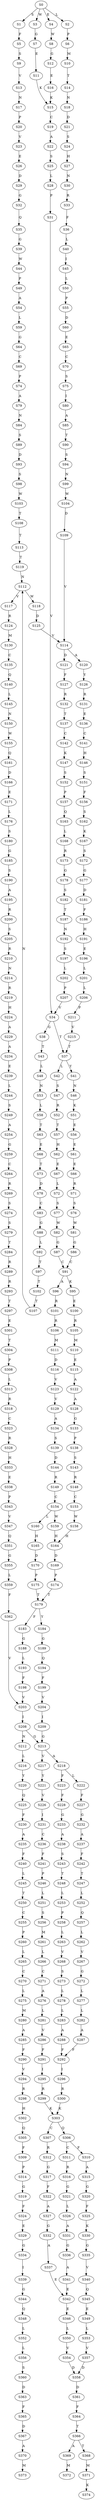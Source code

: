 strict digraph  {
	S0 -> S1 [ label = S ];
	S0 -> S2 [ label = L ];
	S0 -> S3 [ label = W ];
	S0 -> S4 [ label = E ];
	S1 -> S5 [ label = F ];
	S2 -> S6 [ label = P ];
	S3 -> S7 [ label = G ];
	S4 -> S8 [ label = W ];
	S5 -> S9 [ label = S ];
	S6 -> S10 [ label = M ];
	S7 -> S11 [ label = E ];
	S8 -> S12 [ label = G ];
	S9 -> S13 [ label = V ];
	S10 -> S14 [ label = T ];
	S11 -> S15 [ label = K ];
	S12 -> S16 [ label = E ];
	S13 -> S17 [ label = N ];
	S14 -> S18 [ label = N ];
	S15 -> S19 [ label = C ];
	S16 -> S15 [ label = K ];
	S17 -> S20 [ label = P ];
	S18 -> S21 [ label = D ];
	S19 -> S22 [ label = A ];
	S20 -> S23 [ label = V ];
	S21 -> S24 [ label = S ];
	S22 -> S25 [ label = S ];
	S23 -> S26 [ label = E ];
	S24 -> S27 [ label = H ];
	S25 -> S28 [ label = L ];
	S26 -> S29 [ label = D ];
	S27 -> S30 [ label = N ];
	S28 -> S31 [ label = P ];
	S29 -> S32 [ label = G ];
	S30 -> S33 [ label = R ];
	S31 -> S34 [ label = V ];
	S32 -> S35 [ label = Q ];
	S33 -> S36 [ label = F ];
	S34 -> S37 [ label = T ];
	S34 -> S38 [ label = G ];
	S35 -> S39 [ label = G ];
	S36 -> S40 [ label = L ];
	S37 -> S41 [ label = Y ];
	S37 -> S42 [ label = L ];
	S38 -> S43 [ label = T ];
	S39 -> S44 [ label = W ];
	S40 -> S45 [ label = I ];
	S41 -> S46 [ label = N ];
	S42 -> S47 [ label = S ];
	S43 -> S48 [ label = L ];
	S44 -> S49 [ label = P ];
	S45 -> S50 [ label = L ];
	S46 -> S51 [ label = K ];
	S47 -> S52 [ label = R ];
	S48 -> S53 [ label = N ];
	S49 -> S54 [ label = A ];
	S50 -> S55 [ label = P ];
	S51 -> S56 [ label = E ];
	S52 -> S57 [ label = T ];
	S53 -> S58 [ label = L ];
	S54 -> S59 [ label = L ];
	S55 -> S60 [ label = D ];
	S56 -> S61 [ label = E ];
	S57 -> S62 [ label = H ];
	S58 -> S63 [ label = T ];
	S59 -> S64 [ label = G ];
	S60 -> S65 [ label = E ];
	S61 -> S66 [ label = E ];
	S62 -> S67 [ label = E ];
	S63 -> S68 [ label = E ];
	S64 -> S69 [ label = C ];
	S65 -> S70 [ label = C ];
	S66 -> S71 [ label = R ];
	S67 -> S72 [ label = L ];
	S68 -> S73 [ label = T ];
	S69 -> S74 [ label = P ];
	S70 -> S75 [ label = S ];
	S71 -> S76 [ label = S ];
	S72 -> S77 [ label = S ];
	S73 -> S78 [ label = D ];
	S74 -> S79 [ label = A ];
	S75 -> S80 [ label = I ];
	S76 -> S81 [ label = W ];
	S77 -> S82 [ label = W ];
	S78 -> S83 [ label = C ];
	S79 -> S84 [ label = N ];
	S80 -> S85 [ label = A ];
	S81 -> S86 [ label = G ];
	S82 -> S87 [ label = G ];
	S83 -> S88 [ label = G ];
	S84 -> S89 [ label = S ];
	S85 -> S90 [ label = T ];
	S86 -> S91 [ label = C ];
	S87 -> S91 [ label = C ];
	S88 -> S92 [ label = L ];
	S89 -> S93 [ label = D ];
	S90 -> S94 [ label = S ];
	S91 -> S95 [ label = K ];
	S91 -> S96 [ label = A ];
	S92 -> S97 [ label = T ];
	S93 -> S98 [ label = S ];
	S94 -> S99 [ label = N ];
	S95 -> S100 [ label = E ];
	S96 -> S101 [ label = R ];
	S97 -> S102 [ label = T ];
	S98 -> S103 [ label = W ];
	S99 -> S104 [ label = W ];
	S100 -> S105 [ label = R ];
	S101 -> S106 [ label = R ];
	S102 -> S107 [ label = T ];
	S103 -> S108 [ label = T ];
	S104 -> S109 [ label = D ];
	S105 -> S110 [ label = M ];
	S106 -> S111 [ label = M ];
	S107 -> S112 [ label = N ];
	S108 -> S113 [ label = T ];
	S109 -> S114 [ label = V ];
	S110 -> S115 [ label = E ];
	S111 -> S116 [ label = D ];
	S112 -> S117 [ label = V ];
	S112 -> S118 [ label = W ];
	S113 -> S119 [ label = T ];
	S114 -> S120 [ label = A ];
	S114 -> S121 [ label = D ];
	S115 -> S122 [ label = A ];
	S116 -> S123 [ label = V ];
	S117 -> S124 [ label = R ];
	S118 -> S125 [ label = D ];
	S119 -> S112 [ label = N ];
	S120 -> S126 [ label = Y ];
	S121 -> S127 [ label = F ];
	S122 -> S128 [ label = A ];
	S123 -> S129 [ label = V ];
	S124 -> S130 [ label = M ];
	S125 -> S114 [ label = V ];
	S126 -> S131 [ label = R ];
	S127 -> S132 [ label = R ];
	S128 -> S133 [ label = G ];
	S129 -> S134 [ label = A ];
	S130 -> S135 [ label = C ];
	S131 -> S136 [ label = E ];
	S132 -> S137 [ label = T ];
	S133 -> S138 [ label = P ];
	S134 -> S139 [ label = S ];
	S135 -> S140 [ label = Q ];
	S136 -> S141 [ label = C ];
	S137 -> S142 [ label = C ];
	S138 -> S143 [ label = S ];
	S139 -> S144 [ label = D ];
	S140 -> S145 [ label = L ];
	S141 -> S146 [ label = H ];
	S142 -> S147 [ label = K ];
	S143 -> S148 [ label = R ];
	S144 -> S149 [ label = R ];
	S145 -> S150 [ label = N ];
	S146 -> S151 [ label = S ];
	S147 -> S152 [ label = S ];
	S148 -> S153 [ label = C ];
	S149 -> S154 [ label = C ];
	S150 -> S155 [ label = W ];
	S151 -> S156 [ label = F ];
	S152 -> S157 [ label = P ];
	S153 -> S158 [ label = W ];
	S154 -> S159 [ label = W ];
	S154 -> S160 [ label = L ];
	S155 -> S161 [ label = Q ];
	S156 -> S162 [ label = S ];
	S157 -> S163 [ label = Q ];
	S158 -> S164 [ label = H ];
	S159 -> S164 [ label = H ];
	S160 -> S165 [ label = H ];
	S161 -> S166 [ label = D ];
	S162 -> S167 [ label = K ];
	S163 -> S168 [ label = L ];
	S164 -> S169 [ label = D ];
	S165 -> S170 [ label = D ];
	S166 -> S171 [ label = E ];
	S167 -> S172 [ label = S ];
	S168 -> S173 [ label = R ];
	S169 -> S174 [ label = P ];
	S170 -> S175 [ label = P ];
	S171 -> S176 [ label = L ];
	S172 -> S177 [ label = G ];
	S173 -> S178 [ label = G ];
	S174 -> S179 [ label = T ];
	S175 -> S179 [ label = T ];
	S176 -> S180 [ label = S ];
	S177 -> S181 [ label = D ];
	S178 -> S182 [ label = S ];
	S179 -> S183 [ label = F ];
	S179 -> S184 [ label = Y ];
	S180 -> S185 [ label = G ];
	S181 -> S186 [ label = F ];
	S182 -> S187 [ label = T ];
	S183 -> S188 [ label = G ];
	S184 -> S189 [ label = G ];
	S185 -> S190 [ label = S ];
	S186 -> S191 [ label = H ];
	S187 -> S192 [ label = N ];
	S188 -> S193 [ label = L ];
	S189 -> S194 [ label = Q ];
	S190 -> S195 [ label = A ];
	S191 -> S196 [ label = E ];
	S192 -> S197 [ label = S ];
	S193 -> S198 [ label = F ];
	S194 -> S199 [ label = F ];
	S195 -> S200 [ label = R ];
	S196 -> S201 [ label = L ];
	S197 -> S202 [ label = L ];
	S198 -> S203 [ label = V ];
	S199 -> S204 [ label = V ];
	S200 -> S205 [ label = S ];
	S201 -> S206 [ label = L ];
	S202 -> S207 [ label = P ];
	S203 -> S208 [ label = I ];
	S204 -> S209 [ label = I ];
	S205 -> S210 [ label = R ];
	S206 -> S211 [ label = P ];
	S207 -> S34 [ label = V ];
	S208 -> S212 [ label = N ];
	S208 -> S213 [ label = G ];
	S209 -> S213 [ label = G ];
	S210 -> S214 [ label = N ];
	S211 -> S215 [ label = V ];
	S212 -> S216 [ label = L ];
	S213 -> S217 [ label = V ];
	S213 -> S218 [ label = A ];
	S214 -> S219 [ label = R ];
	S215 -> S37 [ label = T ];
	S216 -> S220 [ label = Y ];
	S217 -> S221 [ label = Y ];
	S218 -> S222 [ label = L ];
	S218 -> S223 [ label = F ];
	S219 -> S224 [ label = H ];
	S220 -> S225 [ label = Q ];
	S221 -> S226 [ label = V ];
	S222 -> S227 [ label = F ];
	S223 -> S228 [ label = F ];
	S224 -> S229 [ label = A ];
	S225 -> S230 [ label = F ];
	S226 -> S231 [ label = I ];
	S227 -> S232 [ label = G ];
	S228 -> S233 [ label = G ];
	S229 -> S234 [ label = A ];
	S230 -> S235 [ label = A ];
	S231 -> S236 [ label = C ];
	S232 -> S237 [ label = A ];
	S233 -> S238 [ label = A ];
	S234 -> S239 [ label = E ];
	S235 -> S240 [ label = F ];
	S236 -> S241 [ label = F ];
	S237 -> S242 [ label = F ];
	S238 -> S243 [ label = S ];
	S239 -> S244 [ label = L ];
	S240 -> S245 [ label = L ];
	S241 -> S246 [ label = P ];
	S242 -> S247 [ label = T ];
	S243 -> S248 [ label = T ];
	S244 -> S249 [ label = S ];
	S245 -> S250 [ label = T ];
	S246 -> S251 [ label = L ];
	S247 -> S252 [ label = L ];
	S248 -> S253 [ label = L ];
	S249 -> S254 [ label = A ];
	S250 -> S255 [ label = C ];
	S251 -> S256 [ label = S ];
	S252 -> S257 [ label = Q ];
	S253 -> S258 [ label = P ];
	S254 -> S259 [ label = G ];
	S255 -> S260 [ label = P ];
	S256 -> S261 [ label = M ];
	S257 -> S262 [ label = L ];
	S258 -> S263 [ label = L ];
	S259 -> S264 [ label = C ];
	S260 -> S265 [ label = L ];
	S261 -> S266 [ label = L ];
	S262 -> S267 [ label = V ];
	S263 -> S268 [ label = V ];
	S264 -> S269 [ label = R ];
	S265 -> S270 [ label = C ];
	S266 -> S271 [ label = C ];
	S267 -> S272 [ label = G ];
	S268 -> S273 [ label = S ];
	S269 -> S274 [ label = S ];
	S270 -> S275 [ label = L ];
	S271 -> S276 [ label = A ];
	S272 -> S277 [ label = L ];
	S273 -> S278 [ label = L ];
	S274 -> S279 [ label = S ];
	S275 -> S280 [ label = M ];
	S276 -> S281 [ label = L ];
	S277 -> S282 [ label = L ];
	S278 -> S283 [ label = L ];
	S279 -> S284 [ label = T ];
	S280 -> S285 [ label = A ];
	S281 -> S286 [ label = V ];
	S282 -> S287 [ label = A ];
	S283 -> S288 [ label = A ];
	S284 -> S289 [ label = R ];
	S285 -> S290 [ label = F ];
	S286 -> S291 [ label = F ];
	S287 -> S292 [ label = F ];
	S288 -> S292 [ label = F ];
	S289 -> S293 [ label = R ];
	S290 -> S294 [ label = V ];
	S291 -> S295 [ label = I ];
	S292 -> S296 [ label = I ];
	S293 -> S297 [ label = T ];
	S294 -> S298 [ label = R ];
	S295 -> S299 [ label = R ];
	S296 -> S300 [ label = R ];
	S297 -> S301 [ label = E ];
	S298 -> S302 [ label = H ];
	S299 -> S303 [ label = K ];
	S300 -> S303 [ label = K ];
	S301 -> S304 [ label = T ];
	S302 -> S305 [ label = Q ];
	S303 -> S306 [ label = Q ];
	S303 -> S307 [ label = C ];
	S304 -> S308 [ label = P ];
	S305 -> S309 [ label = F ];
	S306 -> S310 [ label = F ];
	S306 -> S311 [ label = C ];
	S307 -> S312 [ label = R ];
	S308 -> S313 [ label = L ];
	S309 -> S314 [ label = P ];
	S310 -> S315 [ label = A ];
	S311 -> S316 [ label = R ];
	S312 -> S317 [ label = G ];
	S313 -> S318 [ label = R ];
	S314 -> S319 [ label = G ];
	S315 -> S320 [ label = G ];
	S316 -> S321 [ label = G ];
	S317 -> S322 [ label = F ];
	S318 -> S323 [ label = C ];
	S319 -> S324 [ label = F ];
	S320 -> S325 [ label = F ];
	S321 -> S326 [ label = L ];
	S322 -> S327 [ label = A ];
	S323 -> S328 [ label = R ];
	S324 -> S329 [ label = E ];
	S325 -> S330 [ label = K ];
	S326 -> S331 [ label = A ];
	S327 -> S332 [ label = G ];
	S328 -> S333 [ label = H ];
	S329 -> S334 [ label = G ];
	S330 -> S335 [ label = G ];
	S331 -> S336 [ label = G ];
	S332 -> S337 [ label = A ];
	S333 -> S338 [ label = E ];
	S334 -> S339 [ label = I ];
	S335 -> S340 [ label = V ];
	S336 -> S341 [ label = A ];
	S337 -> S342 [ label = E ];
	S338 -> S343 [ label = P ];
	S339 -> S344 [ label = G ];
	S340 -> S345 [ label = Q ];
	S341 -> S342 [ label = E ];
	S342 -> S346 [ label = E ];
	S343 -> S347 [ label = V ];
	S344 -> S348 [ label = Q ];
	S345 -> S349 [ label = E ];
	S346 -> S350 [ label = L ];
	S347 -> S351 [ label = Q ];
	S348 -> S352 [ label = L ];
	S349 -> S353 [ label = L ];
	S350 -> S354 [ label = V ];
	S351 -> S355 [ label = G ];
	S352 -> S356 [ label = L ];
	S353 -> S357 [ label = V ];
	S354 -> S358 [ label = D ];
	S355 -> S359 [ label = L ];
	S356 -> S360 [ label = S ];
	S357 -> S358 [ label = D ];
	S358 -> S361 [ label = D ];
	S359 -> S362 [ label = F ];
	S360 -> S363 [ label = D ];
	S361 -> S364 [ label = F ];
	S362 -> S203 [ label = V ];
	S363 -> S365 [ label = F ];
	S364 -> S366 [ label = T ];
	S365 -> S367 [ label = D ];
	S366 -> S368 [ label = T ];
	S366 -> S369 [ label = A ];
	S367 -> S370 [ label = A ];
	S368 -> S371 [ label = M ];
	S369 -> S372 [ label = M ];
	S370 -> S373 [ label = M ];
	S371 -> S374 [ label = K ];
}
